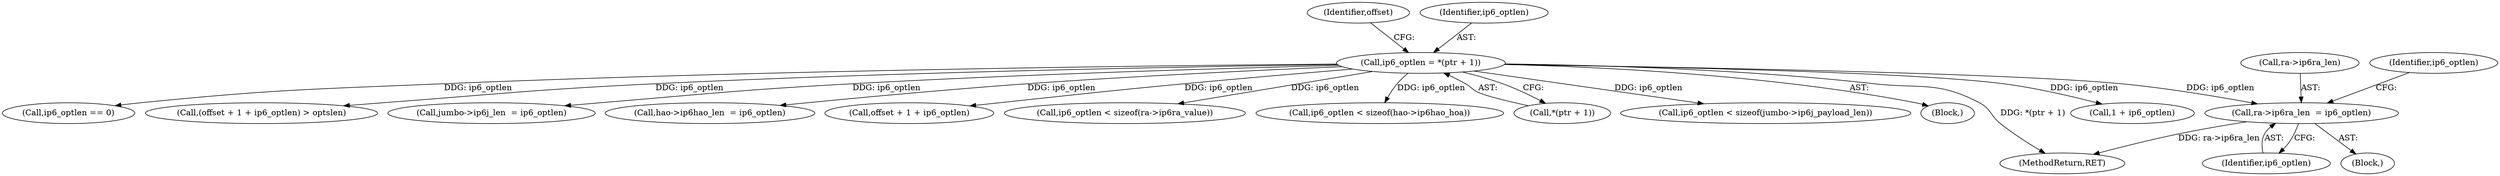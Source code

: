 digraph "0_suricata_11f3659f64a4e42e90cb3c09fcef66894205aefe@pointer" {
"1000598" [label="(Call,ra->ip6ra_len  = ip6_optlen)"];
"1000551" [label="(Call,ip6_optlen = *(ptr + 1))"];
"1000560" [label="(Identifier,offset)"];
"1000551" [label="(Call,ip6_optlen = *(ptr + 1))"];
"1000561" [label="(Call,1 + ip6_optlen)"];
"1000579" [label="(Call,ip6_optlen == 0)"];
"1001089" [label="(MethodReturn,RET)"];
"1000552" [label="(Identifier,ip6_optlen)"];
"1000558" [label="(Call,(offset + 1 + ip6_optlen) > optslen)"];
"1000598" [label="(Call,ra->ip6ra_len  = ip6_optlen)"];
"1000650" [label="(Call,jumbo->ip6j_len  = ip6_optlen)"];
"1000700" [label="(Call,hao->ip6hao_len  = ip6_optlen)"];
"1000559" [label="(Call,offset + 1 + ip6_optlen)"];
"1000591" [label="(Block,)"];
"1000604" [label="(Call,ip6_optlen < sizeof(ra->ip6ra_value))"];
"1000706" [label="(Call,ip6_optlen < sizeof(hao->ip6hao_hoa))"];
"1000553" [label="(Call,*(ptr + 1))"];
"1000605" [label="(Identifier,ip6_optlen)"];
"1000602" [label="(Identifier,ip6_optlen)"];
"1000656" [label="(Call,ip6_optlen < sizeof(jumbo->ip6j_payload_len))"];
"1000525" [label="(Block,)"];
"1000599" [label="(Call,ra->ip6ra_len)"];
"1000598" -> "1000591"  [label="AST: "];
"1000598" -> "1000602"  [label="CFG: "];
"1000599" -> "1000598"  [label="AST: "];
"1000602" -> "1000598"  [label="AST: "];
"1000605" -> "1000598"  [label="CFG: "];
"1000598" -> "1001089"  [label="DDG: ra->ip6ra_len"];
"1000551" -> "1000598"  [label="DDG: ip6_optlen"];
"1000551" -> "1000525"  [label="AST: "];
"1000551" -> "1000553"  [label="CFG: "];
"1000552" -> "1000551"  [label="AST: "];
"1000553" -> "1000551"  [label="AST: "];
"1000560" -> "1000551"  [label="CFG: "];
"1000551" -> "1001089"  [label="DDG: *(ptr + 1)"];
"1000551" -> "1000558"  [label="DDG: ip6_optlen"];
"1000551" -> "1000559"  [label="DDG: ip6_optlen"];
"1000551" -> "1000561"  [label="DDG: ip6_optlen"];
"1000551" -> "1000579"  [label="DDG: ip6_optlen"];
"1000551" -> "1000604"  [label="DDG: ip6_optlen"];
"1000551" -> "1000650"  [label="DDG: ip6_optlen"];
"1000551" -> "1000656"  [label="DDG: ip6_optlen"];
"1000551" -> "1000700"  [label="DDG: ip6_optlen"];
"1000551" -> "1000706"  [label="DDG: ip6_optlen"];
}

